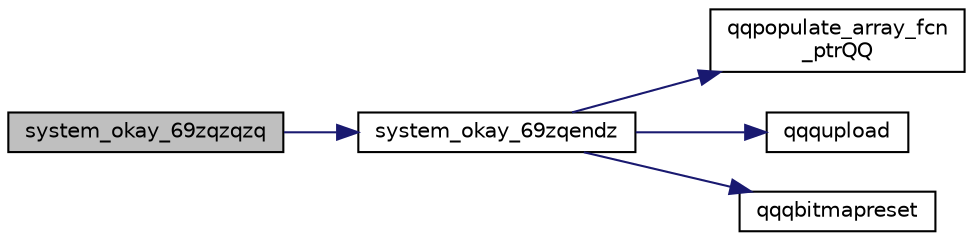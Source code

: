 digraph "system_okay_69zqzqzq"
{
  edge [fontname="Helvetica",fontsize="10",labelfontname="Helvetica",labelfontsize="10"];
  node [fontname="Helvetica",fontsize="10",shape=record];
  rankdir="LR";
  Node6758 [label="system_okay_69zqzqzq",height=0.2,width=0.4,color="black", fillcolor="grey75", style="filled", fontcolor="black"];
  Node6758 -> Node6759 [color="midnightblue",fontsize="10",style="solid",fontname="Helvetica"];
  Node6759 [label="system_okay_69zqendz",height=0.2,width=0.4,color="black", fillcolor="white", style="filled",URL="$inszt__system__okay_8c.html#ab87233a1179bccb66e8e7c5619b53047"];
  Node6759 -> Node6760 [color="midnightblue",fontsize="10",style="solid",fontname="Helvetica"];
  Node6760 [label="qqpopulate_array_fcn\l_ptrQQ",height=0.2,width=0.4,color="black", fillcolor="white", style="filled",URL="$inszt__system__okay_8c.html#a4ad6fa1bb94fc1c3ac2dc30925106081"];
  Node6759 -> Node6761 [color="midnightblue",fontsize="10",style="solid",fontname="Helvetica"];
  Node6761 [label="qqqupload",height=0.2,width=0.4,color="black", fillcolor="white", style="filled",URL="$inszt__system__okay_8c.html#a109761d7f84a96b5606e507bace276b5"];
  Node6759 -> Node6762 [color="midnightblue",fontsize="10",style="solid",fontname="Helvetica"];
  Node6762 [label="qqqbitmapreset",height=0.2,width=0.4,color="black", fillcolor="white", style="filled",URL="$inszt__system__okay_8c.html#a5688fceaed93ba591e78ee15ccb0187f"];
}
